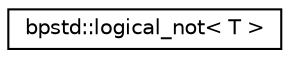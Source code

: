 digraph "Graphical Class Hierarchy"
{
 // LATEX_PDF_SIZE
  edge [fontname="Helvetica",fontsize="10",labelfontname="Helvetica",labelfontsize="10"];
  node [fontname="Helvetica",fontsize="10",shape=record];
  rankdir="LR";
  Node0 [label="bpstd::logical_not\< T \>",height=0.2,width=0.4,color="black", fillcolor="white", style="filled",URL="$dc/d09/structbpstd_1_1logical__not.html",tooltip=" "];
}
